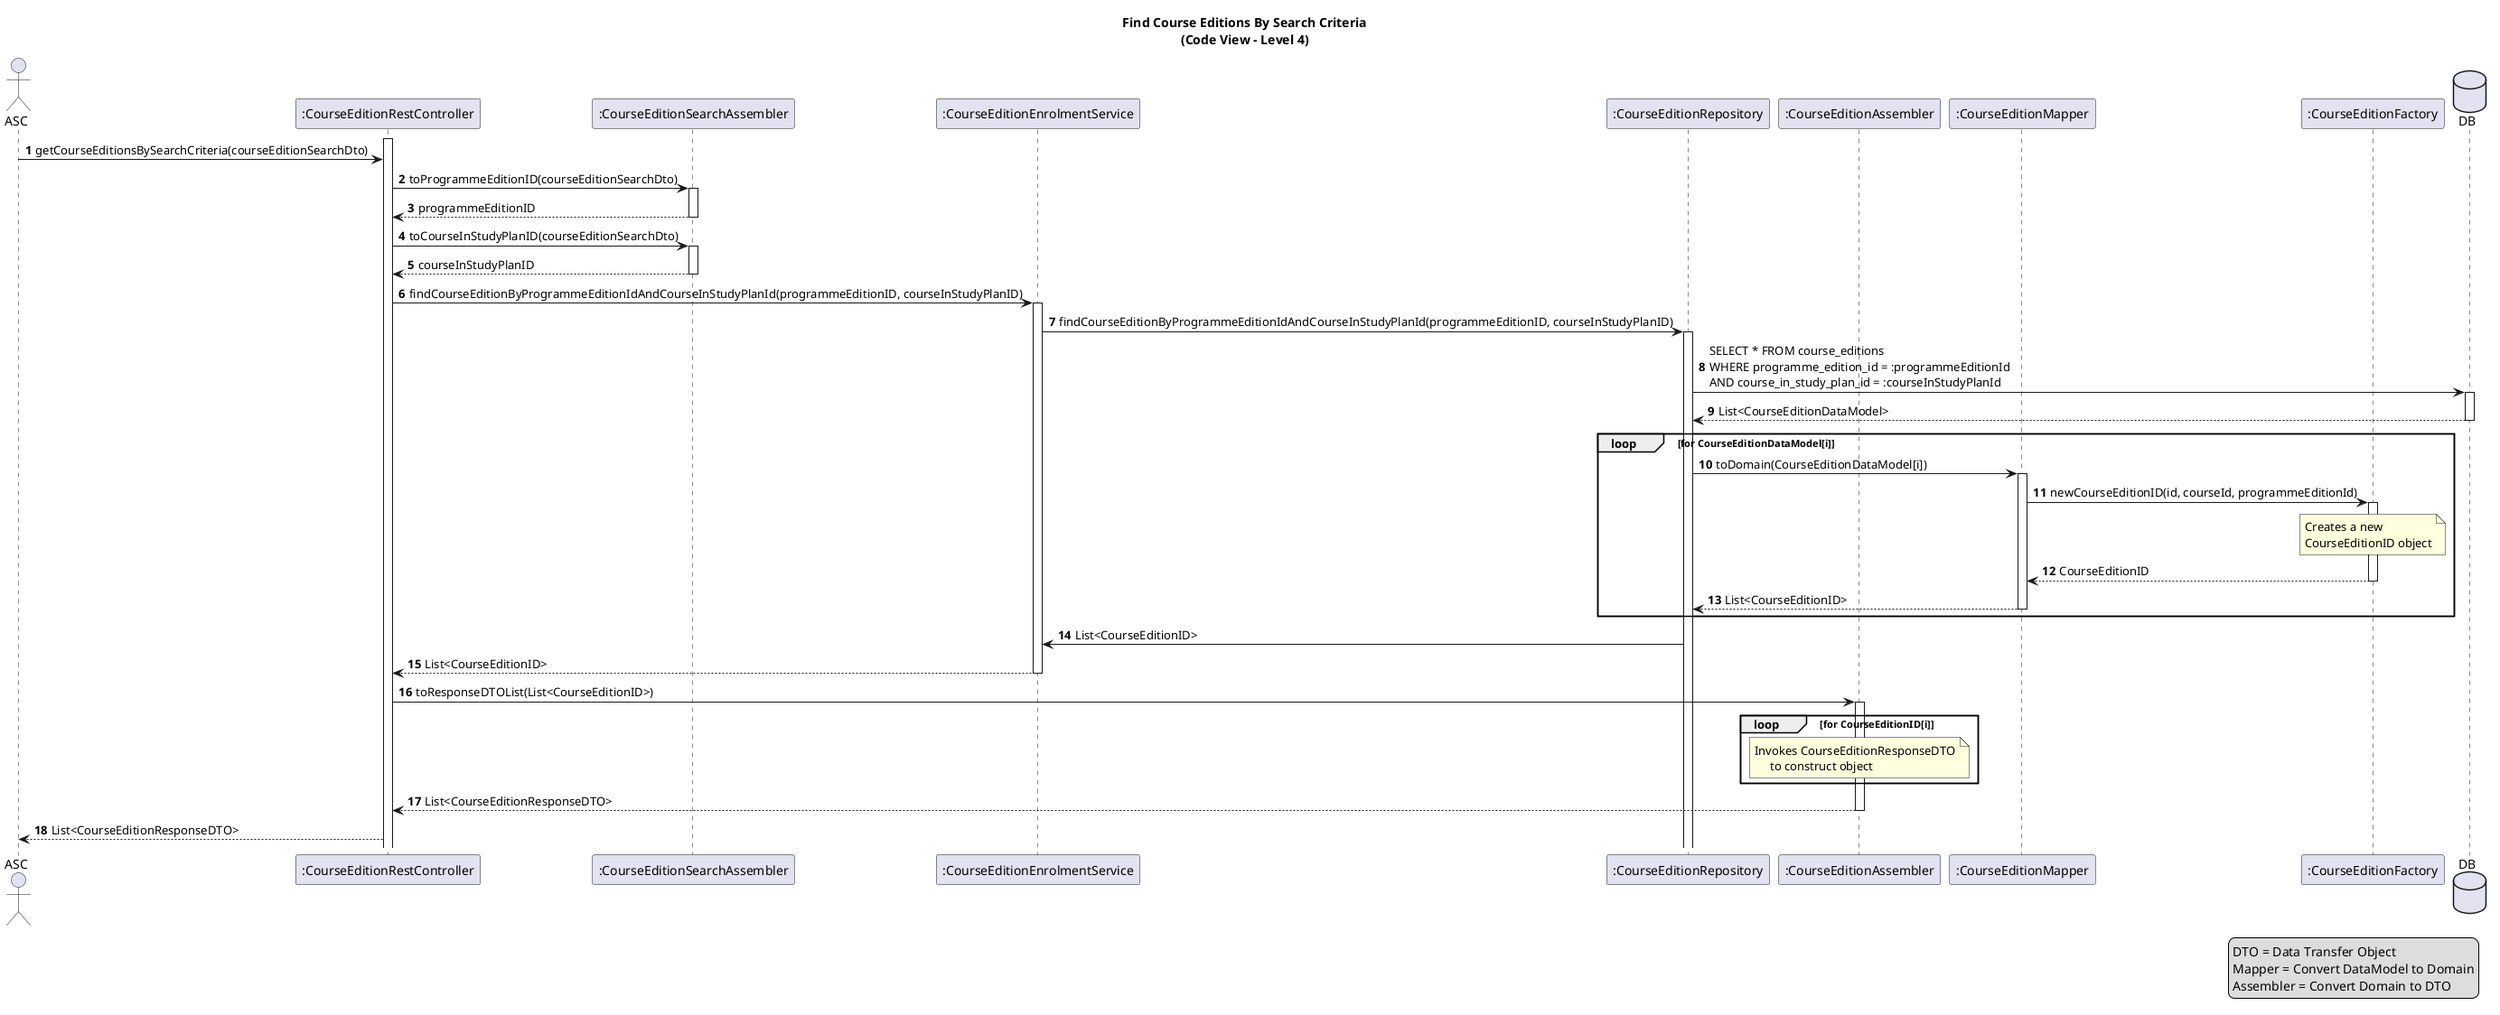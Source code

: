 @startuml
title: Find Course Editions By Search Criteria\n(Code View - Level 4)

autonumber

actor "ASC" as asc
participant ":CourseEditionRestController" as ceCtrl
activate ceCtrl
participant ":CourseEditionSearchAssembler" as searchAssembler
participant ":CourseEditionEnrolmentService" as ceService
participant ":CourseEditionRepository" as ceRepo
participant ":CourseEditionAssembler" as ceAssembler
participant ":CourseEditionMapper" as ceMapper
participant ":CourseEditionFactory" as ceFactory
database DB

asc -> ceCtrl: getCourseEditionsBySearchCriteria(courseEditionSearchDto)
ceCtrl -> searchAssembler ++: toProgrammeEditionID(courseEditionSearchDto)
searchAssembler --> ceCtrl --: programmeEditionID
ceCtrl -> searchAssembler ++: toCourseInStudyPlanID(courseEditionSearchDto)
searchAssembler --> ceCtrl --: courseInStudyPlanID

ceCtrl -> ceService ++: findCourseEditionByProgrammeEditionIdAndCourseInStudyPlanId(programmeEditionID, courseInStudyPlanID)
ceService -> ceRepo ++: findCourseEditionByProgrammeEditionIdAndCourseInStudyPlanId(programmeEditionID, courseInStudyPlanID)

ceRepo -> DB ++: SELECT * FROM course_editions \nWHERE programme_edition_id = :programmeEditionId \nAND course_in_study_plan_id = :courseInStudyPlanId
DB --> ceRepo --: List<CourseEditionDataModel>

loop for CourseEditionDataModel[i]
ceRepo -> ceMapper ++: toDomain(CourseEditionDataModel[i])
ceMapper -> ceFactory ++: newCourseEditionID(id, courseId, programmeEditionId)
note over of ceFactory
    Creates a new
    CourseEditionID object
end note
ceFactory --> ceMapper --: CourseEditionID
ceMapper --> ceRepo --: List<CourseEditionID>
end

ceRepo -> ceService: List<CourseEditionID>
ceService --> ceCtrl --: List<CourseEditionID>
ceCtrl -> ceAssembler ++: toResponseDTOList(List<CourseEditionID>)

loop for CourseEditionID[i]
    note over of ceAssembler
        Invokes CourseEditionResponseDTO
             to construct object
    end note
end
ceAssembler --> ceCtrl --: List<CourseEditionResponseDTO>
ceCtrl --> asc: List<CourseEditionResponseDTO>

legend right
  DTO = Data Transfer Object
  Mapper = Convert DataModel to Domain
  Assembler = Convert Domain to DTO
end legend

@enduml 